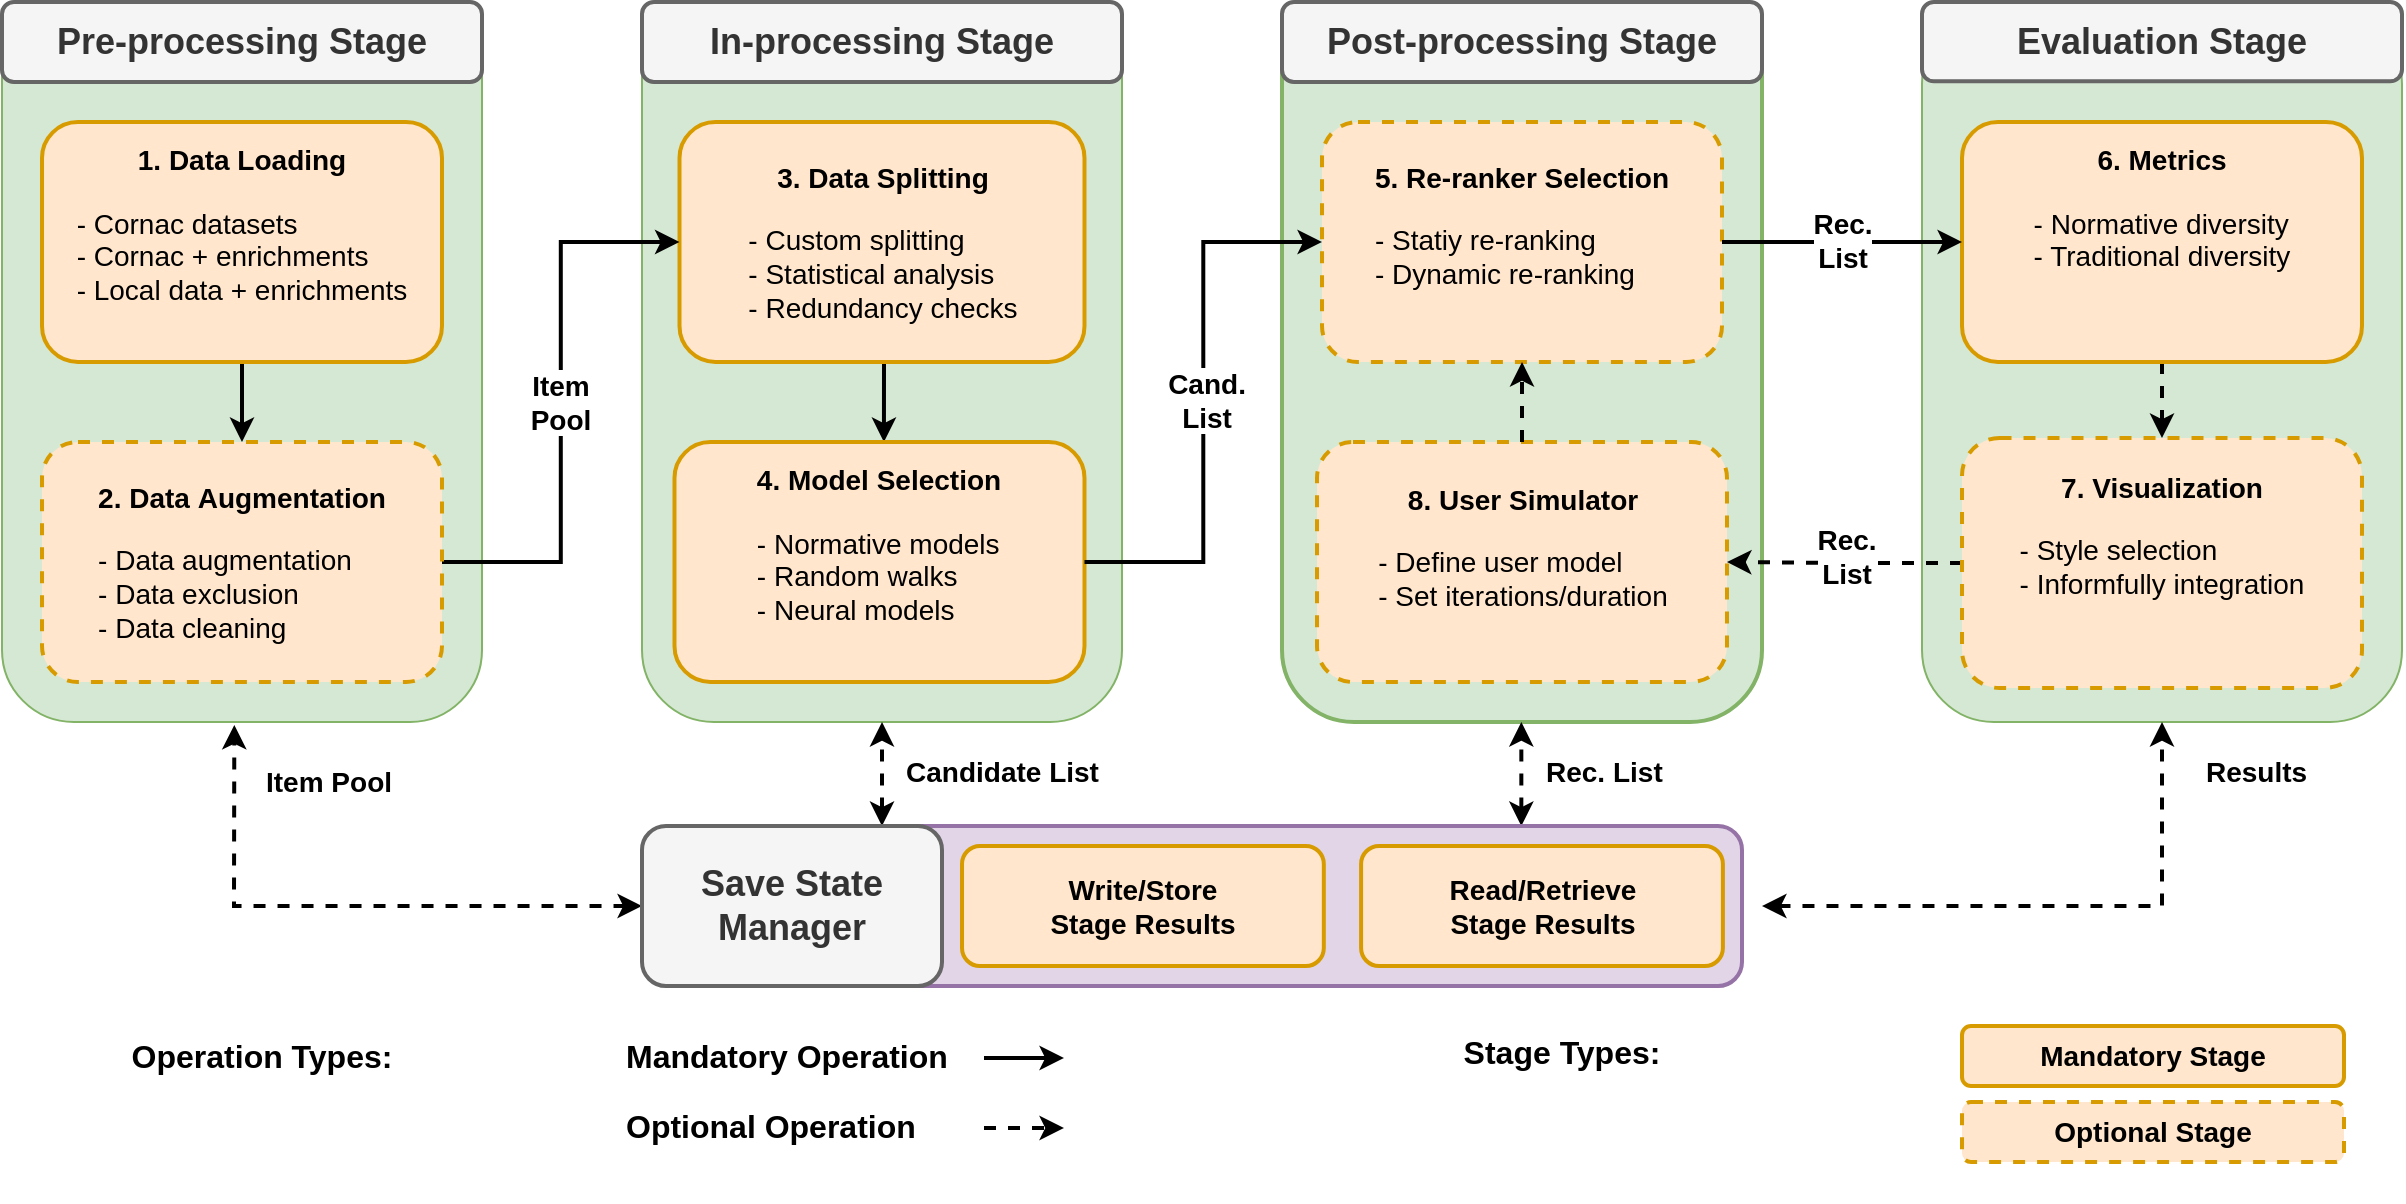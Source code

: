 <mxfile version="27.0.5" pages="2">
  <diagram name="Page-1" id="v53bKYuC7yBzTNyNIc8t">
    <mxGraphModel dx="2700" dy="1121" grid="1" gridSize="10" guides="1" tooltips="1" connect="1" arrows="1" fold="1" page="1" pageScale="1" pageWidth="850" pageHeight="1100" math="0" shadow="0">
      <root>
        <mxCell id="0" />
        <mxCell id="1" parent="0" />
        <mxCell id="HIbShT7YJVeBAYEJPjFj-1" value="" style="group;strokeWidth=2;" parent="1" vertex="1" connectable="0">
          <mxGeometry x="-600" y="250" width="240" height="360" as="geometry" />
        </mxCell>
        <mxCell id="HIbShT7YJVeBAYEJPjFj-2" value="" style="rounded=1;whiteSpace=wrap;html=1;fillColor=#d5e8d4;strokeColor=#82b366;" parent="HIbShT7YJVeBAYEJPjFj-1" vertex="1">
          <mxGeometry width="240" height="360" as="geometry" />
        </mxCell>
        <mxCell id="HIbShT7YJVeBAYEJPjFj-3" value="&lt;b&gt;&lt;font style=&quot;font-size: 18px&quot;&gt;Pre-processing Stage&lt;/font&gt;&lt;/b&gt;" style="rounded=1;whiteSpace=wrap;html=1;fillColor=#f5f5f5;strokeColor=#666666;fontColor=#333333;strokeWidth=2;" parent="HIbShT7YJVeBAYEJPjFj-1" vertex="1">
          <mxGeometry width="240" height="40" as="geometry" />
        </mxCell>
        <mxCell id="HIbShT7YJVeBAYEJPjFj-4" value="" style="group;strokeWidth=2;" parent="1" vertex="1" connectable="0">
          <mxGeometry x="360" y="250" width="240" height="362" as="geometry" />
        </mxCell>
        <mxCell id="HIbShT7YJVeBAYEJPjFj-5" value="" style="rounded=1;whiteSpace=wrap;html=1;fillColor=#d5e8d4;strokeColor=#82b366;" parent="HIbShT7YJVeBAYEJPjFj-4" vertex="1">
          <mxGeometry y="4.96" width="240" height="355.04" as="geometry" />
        </mxCell>
        <mxCell id="HIbShT7YJVeBAYEJPjFj-6" value="&lt;b&gt;&lt;font style=&quot;font-size: 18px&quot;&gt;Evaluation Stage&lt;/font&gt;&lt;/b&gt;" style="rounded=1;whiteSpace=wrap;html=1;fillColor=#f5f5f5;strokeColor=#666666;fontColor=#333333;strokeWidth=2;" parent="HIbShT7YJVeBAYEJPjFj-4" vertex="1">
          <mxGeometry width="240" height="39.671" as="geometry" />
        </mxCell>
        <mxCell id="HIbShT7YJVeBAYEJPjFj-7" value="" style="group;strokeWidth=2;" parent="1" vertex="1" connectable="0">
          <mxGeometry x="40" y="250" width="240" height="360" as="geometry" />
        </mxCell>
        <mxCell id="HIbShT7YJVeBAYEJPjFj-8" value="" style="rounded=1;whiteSpace=wrap;html=1;fillColor=#d5e8d4;strokeColor=#82b366;strokeWidth=2;" parent="HIbShT7YJVeBAYEJPjFj-7" vertex="1">
          <mxGeometry width="240" height="360" as="geometry" />
        </mxCell>
        <mxCell id="HIbShT7YJVeBAYEJPjFj-9" value="&lt;b&gt;&lt;font style=&quot;font-size: 18px&quot;&gt;Post-processing Stage&lt;/font&gt;&lt;/b&gt;" style="rounded=1;whiteSpace=wrap;html=1;fillColor=#f5f5f5;strokeColor=#666666;fontColor=#333333;strokeWidth=2;" parent="HIbShT7YJVeBAYEJPjFj-7" vertex="1">
          <mxGeometry width="240" height="40" as="geometry" />
        </mxCell>
        <mxCell id="HIbShT7YJVeBAYEJPjFj-10" value="&lt;b&gt;&lt;font&gt;&lt;font style=&quot;font-size: 14px&quot;&gt;8. User Simulator&lt;/font&gt;&lt;br&gt;&lt;/font&gt;&lt;/b&gt;&lt;b&gt;&lt;div style=&quot;text-align: left&quot;&gt;&lt;b&gt;&lt;br&gt;&lt;/b&gt;&lt;/div&gt;&lt;div style=&quot;text-align: left&quot;&gt;&lt;span style=&quot;background-color: transparent; color: light-dark(rgb(0, 0, 0), rgb(255, 255, 255)); font-weight: normal;&quot;&gt;&lt;font style=&quot;font-size: 14px;&quot;&gt;- Define user model&lt;/font&gt;&lt;/span&gt;&lt;/div&gt;&lt;/b&gt;&lt;div style=&quot;text-align: left&quot;&gt;&lt;font style=&quot;font-size: 14px;&quot;&gt;- Set iterations/duration&lt;/font&gt;&lt;/div&gt;&lt;div style=&quot;text-align: left&quot;&gt;&lt;br&gt;&lt;/div&gt;" style="rounded=1;whiteSpace=wrap;html=1;fillColor=#ffe6cc;strokeColor=#d79b00;dashed=1;strokeWidth=2;" parent="HIbShT7YJVeBAYEJPjFj-7" vertex="1">
          <mxGeometry x="17.5" y="220" width="205" height="120" as="geometry" />
        </mxCell>
        <mxCell id="HIbShT7YJVeBAYEJPjFj-11" value="" style="group;strokeWidth=2;" parent="1" vertex="1" connectable="0">
          <mxGeometry x="-280" y="250" width="240" height="360" as="geometry" />
        </mxCell>
        <mxCell id="HIbShT7YJVeBAYEJPjFj-12" value="" style="rounded=1;whiteSpace=wrap;html=1;fillColor=#d5e8d4;strokeColor=#82b366;" parent="HIbShT7YJVeBAYEJPjFj-11" vertex="1">
          <mxGeometry width="240" height="360" as="geometry" />
        </mxCell>
        <mxCell id="HIbShT7YJVeBAYEJPjFj-13" value="&lt;b&gt;&lt;font style=&quot;font-size: 18px&quot;&gt;In-processing Stage&lt;/font&gt;&lt;/b&gt;" style="rounded=1;whiteSpace=wrap;html=1;fillColor=#f5f5f5;strokeColor=#666666;fontColor=#333333;strokeWidth=2;" parent="HIbShT7YJVeBAYEJPjFj-11" vertex="1">
          <mxGeometry width="240" height="40" as="geometry" />
        </mxCell>
        <mxCell id="HIbShT7YJVeBAYEJPjFj-14" style="edgeStyle=orthogonalEdgeStyle;rounded=0;orthogonalLoop=1;jettySize=auto;html=1;exitX=0.5;exitY=1;exitDx=0;exitDy=0;strokeWidth=2;" parent="HIbShT7YJVeBAYEJPjFj-11" source="HIbShT7YJVeBAYEJPjFj-15" edge="1">
          <mxGeometry relative="1" as="geometry">
            <mxPoint x="120.966" y="220" as="targetPoint" />
            <Array as="points">
              <mxPoint x="121" y="180" />
            </Array>
          </mxGeometry>
        </mxCell>
        <mxCell id="HIbShT7YJVeBAYEJPjFj-15" value="&lt;b&gt;&lt;font style=&quot;font-size: 14px&quot;&gt;3. Data Splitting&lt;/font&gt;&lt;/b&gt;&lt;br&gt;&lt;br&gt;&lt;div style=&quot;text-align: left;&quot;&gt;&lt;font style=&quot;font-size: 14px;&quot;&gt;- Custom splitting&lt;/font&gt;&lt;/div&gt;&lt;div style=&quot;text-align: left;&quot;&gt;&lt;font style=&quot;font-size: 14px;&quot;&gt;- Statistical analysis&lt;/font&gt;&lt;/div&gt;&lt;div style=&quot;text-align: left&quot;&gt;&lt;div&gt;&lt;font style=&quot;font-size: 14px;&quot;&gt;- Redundancy checks&lt;/font&gt;&lt;/div&gt;&lt;/div&gt;" style="rounded=1;whiteSpace=wrap;html=1;fillColor=#ffe6cc;strokeColor=#d79b00;strokeWidth=2;" parent="HIbShT7YJVeBAYEJPjFj-11" vertex="1">
          <mxGeometry x="18.75" y="60" width="202.5" height="120" as="geometry" />
        </mxCell>
        <mxCell id="HIbShT7YJVeBAYEJPjFj-16" value="&lt;b&gt;&lt;font&gt;&lt;font style=&quot;font-size: 14px&quot;&gt;4. Model Selection&lt;/font&gt;&lt;br&gt;&lt;/font&gt;&lt;/b&gt;&lt;b&gt;&lt;div style=&quot;text-align: left&quot;&gt;&lt;b&gt;&lt;br&gt;&lt;/b&gt;&lt;/div&gt;&lt;div style=&quot;text-align: left&quot;&gt;&lt;font style=&quot;font-size: 14px;&quot;&gt;&lt;span style=&quot;background-color: transparent; color: light-dark(rgb(0, 0, 0), rgb(255, 255, 255)); font-weight: normal;&quot;&gt;- Normative models&lt;/span&gt;&lt;/font&gt;&lt;/div&gt;&lt;div style=&quot;text-align: left&quot;&gt;&lt;span style=&quot;background-color: transparent; color: light-dark(rgb(0, 0, 0), rgb(255, 255, 255)); font-weight: normal;&quot;&gt;&lt;font style=&quot;font-size: 14px;&quot;&gt;- Random walks&lt;/font&gt;&lt;/span&gt;&lt;/div&gt;&lt;/b&gt;&lt;div style=&quot;text-align: left&quot;&gt;&lt;font style=&quot;font-size: 14px;&quot;&gt;- Neural models&lt;/font&gt;&lt;/div&gt;&lt;div style=&quot;text-align: left&quot;&gt;&lt;font style=&quot;font-size: 14px;&quot;&gt;&lt;br&gt;&lt;/font&gt;&lt;/div&gt;" style="rounded=1;whiteSpace=wrap;html=1;fillColor=#ffe6cc;strokeColor=#d79b00;strokeWidth=2;" parent="HIbShT7YJVeBAYEJPjFj-11" vertex="1">
          <mxGeometry x="16.25" y="220" width="205" height="120" as="geometry" />
        </mxCell>
        <mxCell id="HIbShT7YJVeBAYEJPjFj-17" style="edgeStyle=orthogonalEdgeStyle;rounded=0;orthogonalLoop=1;jettySize=auto;html=1;exitX=0.5;exitY=1;exitDx=0;exitDy=0;entryX=0.5;entryY=0;entryDx=0;entryDy=0;strokeWidth=2;dashed=1;" parent="1" source="HIbShT7YJVeBAYEJPjFj-18" target="HIbShT7YJVeBAYEJPjFj-19" edge="1">
          <mxGeometry relative="1" as="geometry" />
        </mxCell>
        <mxCell id="HIbShT7YJVeBAYEJPjFj-18" value="&lt;font style=&quot;font-weight: bold ; font-size: 14px&quot;&gt;6. Metrics&lt;/font&gt;&lt;br&gt;&lt;br&gt;&lt;div style=&quot;text-align: left&quot;&gt;&lt;span style=&quot;background-color: transparent; color: light-dark(rgb(0, 0, 0), rgb(255, 255, 255));&quot;&gt;&lt;font style=&quot;font-size: 14px;&quot;&gt;- Normative diversity&lt;/font&gt;&lt;/span&gt;&lt;/div&gt;&lt;div style=&quot;text-align: left&quot;&gt;&lt;span style=&quot;font-size: 14px;&quot;&gt;- Traditional diversity&lt;/span&gt;&lt;/div&gt;&lt;div style=&quot;text-align: left&quot;&gt;&lt;span style=&quot;font-size: 14px;&quot;&gt;&lt;br&gt;&lt;/span&gt;&lt;/div&gt;&lt;div style=&quot;text-align: left&quot;&gt;&lt;span style=&quot;font-size: 14px;&quot;&gt;&lt;br&gt;&lt;/span&gt;&lt;/div&gt;" style="rounded=1;whiteSpace=wrap;html=1;fillColor=#ffe6cc;strokeColor=#d79b00;strokeWidth=2;" parent="1" vertex="1">
          <mxGeometry x="380" y="310" width="200" height="120" as="geometry" />
        </mxCell>
        <mxCell id="svtzmp0sy5pkKN7DZPGf-23" style="edgeStyle=orthogonalEdgeStyle;rounded=0;orthogonalLoop=1;jettySize=auto;html=1;exitX=0;exitY=0.5;exitDx=0;exitDy=0;entryX=1;entryY=0.5;entryDx=0;entryDy=0;strokeWidth=2;dashed=1;" parent="1" source="HIbShT7YJVeBAYEJPjFj-19" target="HIbShT7YJVeBAYEJPjFj-10" edge="1">
          <mxGeometry relative="1" as="geometry" />
        </mxCell>
        <mxCell id="kLuPEG3MW_Y8ltV7q_Ze-8" value="&lt;span style=&quot;font-size: 14px; font-weight: 700;&quot;&gt;Rec.&lt;/span&gt;&lt;br style=&quot;font-size: 14px; font-weight: 700;&quot;&gt;&lt;span style=&quot;font-size: 14px; font-weight: 700;&quot;&gt;List&lt;/span&gt;" style="edgeLabel;html=1;align=center;verticalAlign=middle;resizable=0;points=[];" parent="svtzmp0sy5pkKN7DZPGf-23" vertex="1" connectable="0">
          <mxGeometry x="0.006" y="-3" relative="1" as="geometry">
            <mxPoint x="1" as="offset" />
          </mxGeometry>
        </mxCell>
        <mxCell id="HIbShT7YJVeBAYEJPjFj-19" value="&lt;font style=&quot;font-weight: bold ; font-size: 14px&quot;&gt;7. Visualization&lt;/font&gt;&lt;br&gt;&lt;br&gt;&lt;div style=&quot;text-align: left&quot;&gt;&lt;span style=&quot;background-color: transparent; color: light-dark(rgb(0, 0, 0), rgb(255, 255, 255));&quot;&gt;&lt;font style=&quot;font-size: 14px;&quot;&gt;- Style selection&lt;/font&gt;&lt;/span&gt;&lt;/div&gt;&lt;div style=&quot;text-align: left&quot;&gt;&lt;span style=&quot;background-color: transparent; color: light-dark(rgb(0, 0, 0), rgb(255, 255, 255));&quot;&gt;&lt;font style=&quot;font-size: 14px;&quot;&gt;- Informfully integration&lt;/font&gt;&lt;/span&gt;&lt;/div&gt;&lt;div style=&quot;text-align: left&quot;&gt;&lt;span&gt;&lt;br&gt;&lt;/span&gt;&lt;/div&gt;&lt;div style=&quot;text-align: left&quot;&gt;&lt;span&gt;&lt;br&gt;&lt;/span&gt;&lt;/div&gt;" style="rounded=1;whiteSpace=wrap;html=1;fillColor=#ffe6cc;strokeColor=#d79b00;strokeWidth=2;dashed=1;" parent="1" vertex="1">
          <mxGeometry x="380" y="468" width="200" height="125" as="geometry" />
        </mxCell>
        <mxCell id="HIbShT7YJVeBAYEJPjFj-21" value="&lt;b&gt;&lt;font style=&quot;font-size: 14px&quot;&gt;5. Re-ranker Selection&lt;/font&gt;&lt;/b&gt;&lt;br&gt;&lt;br&gt;&lt;div style=&quot;text-align: left;&quot;&gt;&lt;font style=&quot;font-size: 14px;&quot;&gt;&lt;span style=&quot;font-weight: normal; background-color: transparent; color: light-dark(rgb(0, 0, 0), rgb(255, 255, 255));&quot;&gt;-&amp;nbsp;&lt;/span&gt;&lt;span style=&quot;background-color: transparent; color: light-dark(rgb(0, 0, 0), rgb(255, 255, 255));&quot;&gt;Statiy re-ranking&lt;/span&gt;&lt;/font&gt;&lt;/div&gt;&lt;div style=&quot;text-align: left;&quot;&gt;&lt;span style=&quot;font-weight: normal; background-color: transparent; color: light-dark(rgb(0, 0, 0), rgb(255, 255, 255));&quot;&gt;&lt;font style=&quot;font-size: 14px;&quot;&gt;- Dynamic re-ranking&lt;/font&gt;&lt;/span&gt;&lt;/div&gt;&lt;div style=&quot;text-align: left&quot;&gt;&lt;font style=&quot;font-size: 14px;&quot;&gt;&lt;br&gt;&lt;/font&gt;&lt;/div&gt;" style="rounded=1;whiteSpace=wrap;html=1;fillColor=#ffe6cc;strokeColor=#d79b00;dashed=1;strokeWidth=2;" parent="1" vertex="1">
          <mxGeometry x="60" y="310" width="200" height="120" as="geometry" />
        </mxCell>
        <mxCell id="HIbShT7YJVeBAYEJPjFj-22" style="edgeStyle=orthogonalEdgeStyle;rounded=0;orthogonalLoop=1;jettySize=auto;html=1;exitX=0.5;exitY=1;exitDx=0;exitDy=0;entryX=0.5;entryY=0;entryDx=0;entryDy=0;strokeWidth=2;" parent="1" source="HIbShT7YJVeBAYEJPjFj-23" target="HIbShT7YJVeBAYEJPjFj-27" edge="1">
          <mxGeometry relative="1" as="geometry" />
        </mxCell>
        <mxCell id="HIbShT7YJVeBAYEJPjFj-23" value="&lt;font style=&quot;font-size: 14px&quot;&gt;&lt;b&gt;1. Data Loading&lt;/b&gt;&lt;/font&gt;&lt;br&gt;&lt;br&gt;&lt;div style=&quot;text-align: left&quot;&gt;&lt;div&gt;&lt;span style=&quot;background-color: transparent; color: light-dark(rgb(0, 0, 0), rgb(255, 255, 255));&quot;&gt;&lt;font style=&quot;font-size: 14px;&quot;&gt;- Cornac datasets&lt;/font&gt;&lt;/span&gt;&lt;/div&gt;&lt;div&gt;&lt;font style=&quot;font-size: 14px;&quot;&gt;- Cornac + enrichments&lt;/font&gt;&lt;/div&gt;&lt;div&gt;&lt;font style=&quot;font-size: 14px;&quot;&gt;- Local data + enrichments&lt;/font&gt;&lt;/div&gt;&lt;div&gt;&lt;font style=&quot;font-size: 14px;&quot;&gt;&lt;br&gt;&lt;/font&gt;&lt;/div&gt;&lt;/div&gt;" style="rounded=1;whiteSpace=wrap;html=1;fillColor=#ffe6cc;strokeColor=#d79b00;strokeWidth=2;" parent="1" vertex="1">
          <mxGeometry x="-580" y="310" width="200" height="120" as="geometry" />
        </mxCell>
        <mxCell id="HIbShT7YJVeBAYEJPjFj-24" style="edgeStyle=orthogonalEdgeStyle;rounded=0;orthogonalLoop=1;jettySize=auto;html=1;exitX=1;exitY=0.5;exitDx=0;exitDy=0;entryX=0;entryY=0.5;entryDx=0;entryDy=0;strokeWidth=2;" parent="1" source="HIbShT7YJVeBAYEJPjFj-27" target="HIbShT7YJVeBAYEJPjFj-15" edge="1">
          <mxGeometry relative="1" as="geometry" />
        </mxCell>
        <mxCell id="svtzmp0sy5pkKN7DZPGf-10" value="&lt;font style=&quot;font-size: 14px;&quot;&gt;&lt;b&gt;Item&lt;br&gt;Pool&lt;/b&gt;&lt;/font&gt;" style="edgeLabel;html=1;align=center;verticalAlign=middle;resizable=0;points=[];" parent="HIbShT7YJVeBAYEJPjFj-24" vertex="1" connectable="0">
          <mxGeometry x="0.0" y="1" relative="1" as="geometry">
            <mxPoint as="offset" />
          </mxGeometry>
        </mxCell>
        <mxCell id="HIbShT7YJVeBAYEJPjFj-25" style="edgeStyle=orthogonalEdgeStyle;rounded=0;orthogonalLoop=1;jettySize=auto;html=1;exitX=1;exitY=0.5;exitDx=0;exitDy=0;entryX=0;entryY=0.5;entryDx=0;entryDy=0;strokeWidth=2;" parent="1" source="HIbShT7YJVeBAYEJPjFj-21" target="HIbShT7YJVeBAYEJPjFj-18" edge="1">
          <mxGeometry relative="1" as="geometry" />
        </mxCell>
        <mxCell id="svtzmp0sy5pkKN7DZPGf-8" value="Rec.&lt;br&gt;List" style="edgeLabel;html=1;align=center;verticalAlign=middle;resizable=0;points=[];fontSize=14;fontStyle=1" parent="HIbShT7YJVeBAYEJPjFj-25" vertex="1" connectable="0">
          <mxGeometry x="0.0" y="1" relative="1" as="geometry">
            <mxPoint as="offset" />
          </mxGeometry>
        </mxCell>
        <mxCell id="HIbShT7YJVeBAYEJPjFj-26" style="edgeStyle=orthogonalEdgeStyle;rounded=0;orthogonalLoop=1;jettySize=auto;html=1;exitX=1;exitY=0.5;exitDx=0;exitDy=0;entryX=0;entryY=0.5;entryDx=0;entryDy=0;strokeWidth=2;" parent="1" source="HIbShT7YJVeBAYEJPjFj-16" target="HIbShT7YJVeBAYEJPjFj-21" edge="1">
          <mxGeometry relative="1" as="geometry">
            <mxPoint x="-50" y="530" as="sourcePoint" />
          </mxGeometry>
        </mxCell>
        <mxCell id="svtzmp0sy5pkKN7DZPGf-6" value="&lt;div&gt;Cand.&lt;br&gt;List&lt;/div&gt;" style="edgeLabel;html=1;align=center;verticalAlign=middle;resizable=0;points=[];fontSize=14;fontStyle=1" parent="HIbShT7YJVeBAYEJPjFj-26" vertex="1" connectable="0">
          <mxGeometry x="0.026" relative="1" as="geometry">
            <mxPoint x="1" y="2" as="offset" />
          </mxGeometry>
        </mxCell>
        <mxCell id="HIbShT7YJVeBAYEJPjFj-27" value="&lt;span style=&quot;font-weight: bold ; font-size: 14px&quot;&gt;2. Data&amp;nbsp;&lt;/span&gt;&lt;span style=&quot;font-weight: bold ; font-size: 14px&quot;&gt;Augmentation&lt;/span&gt;&lt;br&gt;&lt;div style=&quot;text-align: left&quot;&gt;&lt;b&gt;&lt;br&gt;&lt;/b&gt;&lt;/div&gt;&lt;div style=&quot;text-align: left;&quot;&gt;&lt;div style=&quot;&quot;&gt;&lt;span style=&quot;font-size: 14px; background-color: transparent; color: light-dark(rgb(0, 0, 0), rgb(255, 255, 255));&quot;&gt;- Data augmentation&lt;/span&gt;&lt;/div&gt;&lt;div style=&quot;&quot;&gt;&lt;font style=&quot;font-size: 14px;&quot;&gt;- Data exclusion&lt;/font&gt;&lt;/div&gt;&lt;div style=&quot;&quot;&gt;&lt;font style=&quot;font-size: 14px;&quot;&gt;- Data cleaning&lt;/font&gt;&lt;/div&gt;&lt;/div&gt;" style="rounded=1;whiteSpace=wrap;html=1;fillColor=#ffe6cc;strokeColor=#d79b00;strokeWidth=2;dashed=1;" parent="1" vertex="1">
          <mxGeometry x="-580" y="470" width="200" height="120" as="geometry" />
        </mxCell>
        <mxCell id="mrZyAVG_h3GNYprUVlaa-11" value="" style="endArrow=classic;startArrow=classic;html=1;rounded=0;entryX=0.5;entryY=1;entryDx=0;entryDy=0;strokeWidth=2;dashed=1;" parent="1" target="HIbShT7YJVeBAYEJPjFj-12" edge="1">
          <mxGeometry width="50" height="50" relative="1" as="geometry">
            <mxPoint x="-160" y="662" as="sourcePoint" />
            <mxPoint x="-260" y="862" as="targetPoint" />
          </mxGeometry>
        </mxCell>
        <mxCell id="mrZyAVG_h3GNYprUVlaa-13" value="" style="endArrow=classic;startArrow=classic;html=1;rounded=0;entryX=0.5;entryY=1;entryDx=0;entryDy=0;strokeWidth=2;dashed=1;" parent="1" edge="1">
          <mxGeometry width="50" height="50" relative="1" as="geometry">
            <mxPoint x="159.67" y="662" as="sourcePoint" />
            <mxPoint x="159.67" y="610" as="targetPoint" />
          </mxGeometry>
        </mxCell>
        <mxCell id="mrZyAVG_h3GNYprUVlaa-14" value="" style="endArrow=classic;startArrow=classic;html=1;rounded=0;strokeWidth=2;dashed=1;exitX=1;exitY=0.5;exitDx=0;exitDy=0;" parent="1" edge="1">
          <mxGeometry width="50" height="50" relative="1" as="geometry">
            <mxPoint x="280" y="702" as="sourcePoint" />
            <mxPoint x="480" y="610" as="targetPoint" />
            <Array as="points">
              <mxPoint x="480" y="702" />
            </Array>
          </mxGeometry>
        </mxCell>
        <mxCell id="mrZyAVG_h3GNYprUVlaa-15" value="" style="endArrow=classic;startArrow=classic;html=1;rounded=0;entryX=0.484;entryY=1.004;entryDx=0;entryDy=0;strokeWidth=2;dashed=1;exitX=0;exitY=0.5;exitDx=0;exitDy=0;entryPerimeter=0;" parent="1" source="mrZyAVG_h3GNYprUVlaa-8" edge="1" target="HIbShT7YJVeBAYEJPjFj-2">
          <mxGeometry width="50" height="50" relative="1" as="geometry">
            <mxPoint x="-460.33" y="662" as="sourcePoint" />
            <mxPoint x="-460.33" y="610" as="targetPoint" />
            <Array as="points">
              <mxPoint x="-484" y="702" />
            </Array>
          </mxGeometry>
        </mxCell>
        <mxCell id="kLuPEG3MW_Y8ltV7q_Ze-1" value="&lt;font style=&quot;font-size: 14px;&quot;&gt;&lt;b&gt;Item Pool&lt;/b&gt;&lt;/font&gt;" style="edgeLabel;html=1;align=left;verticalAlign=middle;resizable=0;points=[];" parent="mrZyAVG_h3GNYprUVlaa-15" vertex="1" connectable="0">
          <mxGeometry x="0.779" y="1" relative="1" as="geometry">
            <mxPoint x="15" y="-4" as="offset" />
          </mxGeometry>
        </mxCell>
        <mxCell id="mrZyAVG_h3GNYprUVlaa-9" value="" style="rounded=1;whiteSpace=wrap;html=1;fillColor=#e1d5e7;strokeColor=#9673a6;strokeWidth=2;" parent="1" vertex="1">
          <mxGeometry x="-270" y="662" width="540" height="80" as="geometry" />
        </mxCell>
        <mxCell id="mrZyAVG_h3GNYprUVlaa-8" value="&lt;font style=&quot;font-size: 18px;&quot;&gt;&lt;b&gt;Save State&lt;br&gt;&lt;/b&gt;&lt;/font&gt;&lt;b style=&quot;font-size: 18px; background-color: transparent; color: light-dark(rgb(51, 51, 51), rgb(193, 193, 193));&quot;&gt;Manager&lt;/b&gt;" style="rounded=1;whiteSpace=wrap;html=1;fillColor=#f5f5f5;fontColor=#333333;strokeColor=#666666;strokeWidth=2;" parent="1" vertex="1">
          <mxGeometry x="-280" y="662" width="150" height="80" as="geometry" />
        </mxCell>
        <mxCell id="mrZyAVG_h3GNYprUVlaa-16" value="&lt;font style=&quot;font-size: 14px;&quot;&gt;&lt;b&gt;Write/Store&lt;br&gt;Stage Results&lt;/b&gt;&lt;/font&gt;" style="rounded=1;whiteSpace=wrap;html=1;fillColor=#ffe6cc;strokeColor=#d79b00;strokeWidth=2;" parent="1" vertex="1">
          <mxGeometry x="-120" y="672" width="180.91" height="60" as="geometry" />
        </mxCell>
        <mxCell id="mrZyAVG_h3GNYprUVlaa-17" value="&lt;font style=&quot;font-size: 14px;&quot;&gt;&lt;b&gt;Read/Retrieve&lt;br&gt;Stage Results&lt;/b&gt;&lt;/font&gt;" style="rounded=1;whiteSpace=wrap;html=1;fillColor=#ffe6cc;strokeColor=#d79b00;strokeWidth=2;" parent="1" vertex="1">
          <mxGeometry x="79.54" y="672" width="180.91" height="60" as="geometry" />
        </mxCell>
        <mxCell id="mrZyAVG_h3GNYprUVlaa-23" value="" style="group" parent="1" vertex="1" connectable="0">
          <mxGeometry x="-280" y="760" width="821" height="90" as="geometry" />
        </mxCell>
        <mxCell id="c_MOKdngCLVRuqgDgApb-2" value="&lt;div style=&quot;text-align: left&quot;&gt;&lt;span style=&quot;font-size: 14px;&quot;&gt;&lt;b&gt;Mandatory Stage&lt;/b&gt;&lt;/span&gt;&lt;/div&gt;" style="rounded=1;whiteSpace=wrap;html=1;fillColor=#ffe6cc;strokeColor=#d79b00;strokeWidth=2;" parent="mrZyAVG_h3GNYprUVlaa-23" vertex="1">
          <mxGeometry x="660" y="2" width="191" height="30" as="geometry" />
        </mxCell>
        <mxCell id="JnnCHBG7pMqGZvkKL3Cs-1" value="Stage Types:" style="text;html=1;align=center;verticalAlign=middle;whiteSpace=wrap;rounded=0;fontStyle=1;fontSize=16;" parent="mrZyAVG_h3GNYprUVlaa-23" vertex="1">
          <mxGeometry x="390" width="140" height="30" as="geometry" />
        </mxCell>
        <mxCell id="mrZyAVG_h3GNYprUVlaa-19" value="" style="endArrow=classic;html=1;rounded=0;strokeWidth=2;" parent="mrZyAVG_h3GNYprUVlaa-23" edge="1">
          <mxGeometry width="50" height="50" relative="1" as="geometry">
            <mxPoint x="171" y="18" as="sourcePoint" />
            <mxPoint x="211" y="18" as="targetPoint" />
          </mxGeometry>
        </mxCell>
        <mxCell id="mrZyAVG_h3GNYprUVlaa-20" value="&lt;font style=&quot;font-size: 16px;&quot;&gt;&lt;b style=&quot;&quot;&gt;Mandatory Operation&lt;/b&gt;&lt;/font&gt;" style="text;html=1;align=left;verticalAlign=middle;whiteSpace=wrap;rounded=0;" parent="mrZyAVG_h3GNYprUVlaa-23" vertex="1">
          <mxGeometry x="-10" y="2" width="170" height="30" as="geometry" />
        </mxCell>
        <mxCell id="mrZyAVG_h3GNYprUVlaa-24" value="" style="group;fontSize=14;" parent="mrZyAVG_h3GNYprUVlaa-23" vertex="1" connectable="0">
          <mxGeometry x="20" y="37" width="181" height="30" as="geometry" />
        </mxCell>
        <mxCell id="mrZyAVG_h3GNYprUVlaa-25" value="" style="endArrow=classic;html=1;rounded=0;strokeWidth=2;dashed=1;" parent="mrZyAVG_h3GNYprUVlaa-24" edge="1">
          <mxGeometry width="50" height="50" relative="1" as="geometry">
            <mxPoint x="151" y="16" as="sourcePoint" />
            <mxPoint x="191" y="16" as="targetPoint" />
          </mxGeometry>
        </mxCell>
        <mxCell id="mrZyAVG_h3GNYprUVlaa-26" value="&lt;font style=&quot;font-size: 16px;&quot;&gt;&lt;b style=&quot;&quot;&gt;Optional Operation&lt;/b&gt;&lt;/font&gt;" style="text;html=1;align=left;verticalAlign=middle;whiteSpace=wrap;rounded=0;" parent="mrZyAVG_h3GNYprUVlaa-24" vertex="1">
          <mxGeometry x="-30" width="170" height="30" as="geometry" />
        </mxCell>
        <mxCell id="c_MOKdngCLVRuqgDgApb-1" value="&lt;span style=&quot;font-size: 14px;&quot;&gt;&lt;b&gt;Optional Stage&lt;/b&gt;&lt;/span&gt;" style="rounded=1;whiteSpace=wrap;html=1;fillColor=#ffe6cc;strokeColor=#d79b00;strokeWidth=2;dashed=1;" parent="mrZyAVG_h3GNYprUVlaa-23" vertex="1">
          <mxGeometry x="660" y="40" width="191" height="30" as="geometry" />
        </mxCell>
        <mxCell id="JnnCHBG7pMqGZvkKL3Cs-2" value="Operation Types:" style="text;html=1;align=center;verticalAlign=middle;whiteSpace=wrap;rounded=0;fontStyle=1;fontSize=16;" parent="1" vertex="1">
          <mxGeometry x="-540" y="762" width="140" height="30" as="geometry" />
        </mxCell>
        <mxCell id="svtzmp0sy5pkKN7DZPGf-22" style="edgeStyle=orthogonalEdgeStyle;rounded=0;orthogonalLoop=1;jettySize=auto;html=1;exitX=0.5;exitY=0;exitDx=0;exitDy=0;entryX=0.5;entryY=1;entryDx=0;entryDy=0;strokeWidth=2;dashed=1;" parent="1" source="HIbShT7YJVeBAYEJPjFj-10" target="HIbShT7YJVeBAYEJPjFj-21" edge="1">
          <mxGeometry relative="1" as="geometry" />
        </mxCell>
        <mxCell id="kLuPEG3MW_Y8ltV7q_Ze-4" value="&lt;font style=&quot;font-size: 14px;&quot;&gt;&lt;b&gt;Candidate List&lt;/b&gt;&lt;/font&gt;" style="edgeLabel;html=1;align=left;verticalAlign=middle;resizable=0;points=[];" parent="1" vertex="1" connectable="0">
          <mxGeometry x="-150.002" y="635.004" as="geometry" />
        </mxCell>
        <mxCell id="kLuPEG3MW_Y8ltV7q_Ze-5" value="&lt;font style=&quot;font-size: 14px;&quot;&gt;&lt;b&gt;Rec. List&lt;/b&gt;&lt;/font&gt;" style="edgeLabel;html=1;align=left;verticalAlign=middle;resizable=0;points=[];" parent="1" vertex="1" connectable="0">
          <mxGeometry x="169.998" y="635.004" as="geometry" />
        </mxCell>
        <mxCell id="kLuPEG3MW_Y8ltV7q_Ze-7" value="&lt;font style=&quot;font-size: 14px;&quot;&gt;&lt;b&gt;Results&lt;/b&gt;&lt;/font&gt;" style="edgeLabel;html=1;align=left;verticalAlign=middle;resizable=0;points=[];" parent="1" vertex="1" connectable="0">
          <mxGeometry x="499.998" y="635.004" as="geometry" />
        </mxCell>
      </root>
    </mxGraphModel>
  </diagram>
  <diagram id="zF98OjqiQ4ushLN_GH9x" name="Explainability">
    <mxGraphModel dx="1102" dy="642" grid="1" gridSize="10" guides="1" tooltips="1" connect="1" arrows="1" fold="1" page="1" pageScale="1" pageWidth="1100" pageHeight="850" math="0" shadow="0">
      <root>
        <mxCell id="ev6mtNF5K1_pZiudceaX-0" />
        <mxCell id="ev6mtNF5K1_pZiudceaX-1" parent="ev6mtNF5K1_pZiudceaX-0" />
      </root>
    </mxGraphModel>
  </diagram>
</mxfile>
